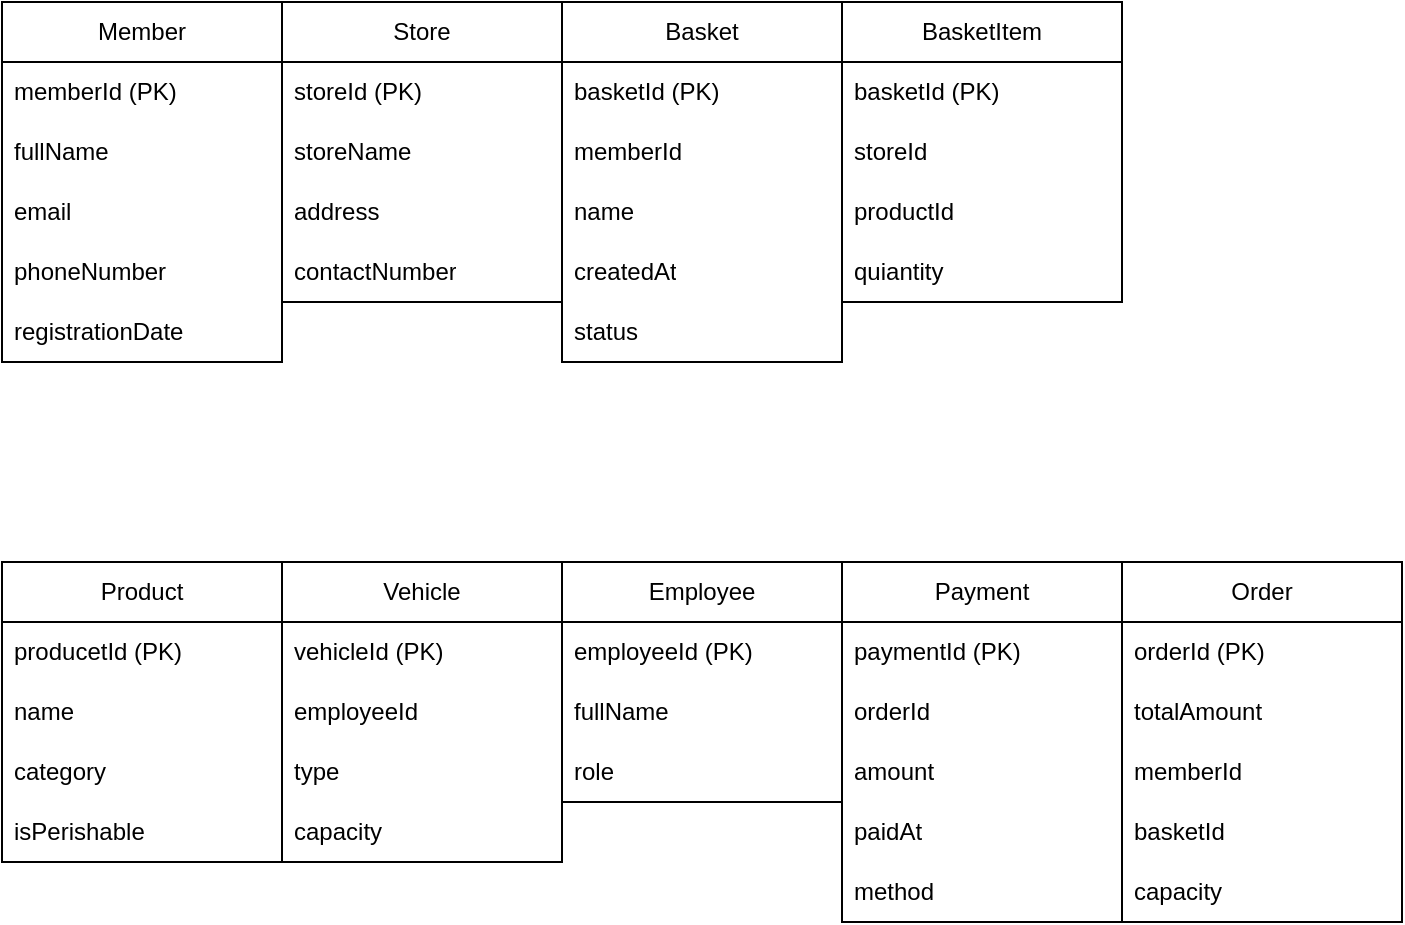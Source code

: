 <mxfile version="28.2.5">
  <diagram name="Page-1" id="laOynzhPpjdmW-CdgGyL">
    <mxGraphModel dx="1149" dy="458" grid="1" gridSize="10" guides="1" tooltips="1" connect="1" arrows="1" fold="1" page="1" pageScale="1" pageWidth="1169" pageHeight="827" math="0" shadow="0">
      <root>
        <mxCell id="0" />
        <mxCell id="1" parent="0" />
        <mxCell id="v90WLhtirhXJfasFhO05-21" value="Member" style="swimlane;fontStyle=0;childLayout=stackLayout;horizontal=1;startSize=30;horizontalStack=0;resizeParent=1;resizeParentMax=0;resizeLast=0;collapsible=1;marginBottom=0;whiteSpace=wrap;html=1;" vertex="1" parent="1">
          <mxGeometry width="140" height="180" as="geometry" />
        </mxCell>
        <mxCell id="v90WLhtirhXJfasFhO05-22" value="memberId (PK)" style="text;strokeColor=none;fillColor=none;align=left;verticalAlign=middle;spacingLeft=4;spacingRight=4;overflow=hidden;points=[[0,0.5],[1,0.5]];portConstraint=eastwest;rotatable=0;whiteSpace=wrap;html=1;" vertex="1" parent="v90WLhtirhXJfasFhO05-21">
          <mxGeometry y="30" width="140" height="30" as="geometry" />
        </mxCell>
        <mxCell id="v90WLhtirhXJfasFhO05-23" value="fullName" style="text;strokeColor=none;fillColor=none;align=left;verticalAlign=middle;spacingLeft=4;spacingRight=4;overflow=hidden;points=[[0,0.5],[1,0.5]];portConstraint=eastwest;rotatable=0;whiteSpace=wrap;html=1;" vertex="1" parent="v90WLhtirhXJfasFhO05-21">
          <mxGeometry y="60" width="140" height="30" as="geometry" />
        </mxCell>
        <mxCell id="v90WLhtirhXJfasFhO05-25" value="email" style="text;strokeColor=none;fillColor=none;align=left;verticalAlign=middle;spacingLeft=4;spacingRight=4;overflow=hidden;points=[[0,0.5],[1,0.5]];portConstraint=eastwest;rotatable=0;whiteSpace=wrap;html=1;" vertex="1" parent="v90WLhtirhXJfasFhO05-21">
          <mxGeometry y="90" width="140" height="30" as="geometry" />
        </mxCell>
        <mxCell id="v90WLhtirhXJfasFhO05-26" value="phoneNumber" style="text;strokeColor=none;fillColor=none;align=left;verticalAlign=middle;spacingLeft=4;spacingRight=4;overflow=hidden;points=[[0,0.5],[1,0.5]];portConstraint=eastwest;rotatable=0;whiteSpace=wrap;html=1;" vertex="1" parent="v90WLhtirhXJfasFhO05-21">
          <mxGeometry y="120" width="140" height="30" as="geometry" />
        </mxCell>
        <mxCell id="v90WLhtirhXJfasFhO05-28" value="registrationDate" style="text;strokeColor=none;fillColor=none;align=left;verticalAlign=middle;spacingLeft=4;spacingRight=4;overflow=hidden;points=[[0,0.5],[1,0.5]];portConstraint=eastwest;rotatable=0;whiteSpace=wrap;html=1;" vertex="1" parent="v90WLhtirhXJfasFhO05-21">
          <mxGeometry y="150" width="140" height="30" as="geometry" />
        </mxCell>
        <mxCell id="v90WLhtirhXJfasFhO05-29" value="Store" style="swimlane;fontStyle=0;childLayout=stackLayout;horizontal=1;startSize=30;horizontalStack=0;resizeParent=1;resizeParentMax=0;resizeLast=0;collapsible=1;marginBottom=0;whiteSpace=wrap;html=1;" vertex="1" parent="1">
          <mxGeometry x="140" width="140" height="150" as="geometry" />
        </mxCell>
        <mxCell id="v90WLhtirhXJfasFhO05-30" value="storeId (PK)" style="text;strokeColor=none;fillColor=none;align=left;verticalAlign=middle;spacingLeft=4;spacingRight=4;overflow=hidden;points=[[0,0.5],[1,0.5]];portConstraint=eastwest;rotatable=0;whiteSpace=wrap;html=1;" vertex="1" parent="v90WLhtirhXJfasFhO05-29">
          <mxGeometry y="30" width="140" height="30" as="geometry" />
        </mxCell>
        <mxCell id="v90WLhtirhXJfasFhO05-31" value="storeName" style="text;strokeColor=none;fillColor=none;align=left;verticalAlign=middle;spacingLeft=4;spacingRight=4;overflow=hidden;points=[[0,0.5],[1,0.5]];portConstraint=eastwest;rotatable=0;whiteSpace=wrap;html=1;" vertex="1" parent="v90WLhtirhXJfasFhO05-29">
          <mxGeometry y="60" width="140" height="30" as="geometry" />
        </mxCell>
        <mxCell id="v90WLhtirhXJfasFhO05-32" value="address" style="text;strokeColor=none;fillColor=none;align=left;verticalAlign=middle;spacingLeft=4;spacingRight=4;overflow=hidden;points=[[0,0.5],[1,0.5]];portConstraint=eastwest;rotatable=0;whiteSpace=wrap;html=1;" vertex="1" parent="v90WLhtirhXJfasFhO05-29">
          <mxGeometry y="90" width="140" height="30" as="geometry" />
        </mxCell>
        <mxCell id="v90WLhtirhXJfasFhO05-33" value="contactNumber" style="text;strokeColor=none;fillColor=none;align=left;verticalAlign=middle;spacingLeft=4;spacingRight=4;overflow=hidden;points=[[0,0.5],[1,0.5]];portConstraint=eastwest;rotatable=0;whiteSpace=wrap;html=1;" vertex="1" parent="v90WLhtirhXJfasFhO05-29">
          <mxGeometry y="120" width="140" height="30" as="geometry" />
        </mxCell>
        <mxCell id="v90WLhtirhXJfasFhO05-34" value="Product" style="swimlane;fontStyle=0;childLayout=stackLayout;horizontal=1;startSize=30;horizontalStack=0;resizeParent=1;resizeParentMax=0;resizeLast=0;collapsible=1;marginBottom=0;whiteSpace=wrap;html=1;" vertex="1" parent="1">
          <mxGeometry y="280" width="140" height="150" as="geometry" />
        </mxCell>
        <mxCell id="v90WLhtirhXJfasFhO05-35" value="producetId (PK)" style="text;strokeColor=none;fillColor=none;align=left;verticalAlign=middle;spacingLeft=4;spacingRight=4;overflow=hidden;points=[[0,0.5],[1,0.5]];portConstraint=eastwest;rotatable=0;whiteSpace=wrap;html=1;" vertex="1" parent="v90WLhtirhXJfasFhO05-34">
          <mxGeometry y="30" width="140" height="30" as="geometry" />
        </mxCell>
        <mxCell id="v90WLhtirhXJfasFhO05-36" value="name" style="text;strokeColor=none;fillColor=none;align=left;verticalAlign=middle;spacingLeft=4;spacingRight=4;overflow=hidden;points=[[0,0.5],[1,0.5]];portConstraint=eastwest;rotatable=0;whiteSpace=wrap;html=1;" vertex="1" parent="v90WLhtirhXJfasFhO05-34">
          <mxGeometry y="60" width="140" height="30" as="geometry" />
        </mxCell>
        <mxCell id="v90WLhtirhXJfasFhO05-37" value="category" style="text;strokeColor=none;fillColor=none;align=left;verticalAlign=middle;spacingLeft=4;spacingRight=4;overflow=hidden;points=[[0,0.5],[1,0.5]];portConstraint=eastwest;rotatable=0;whiteSpace=wrap;html=1;" vertex="1" parent="v90WLhtirhXJfasFhO05-34">
          <mxGeometry y="90" width="140" height="30" as="geometry" />
        </mxCell>
        <mxCell id="v90WLhtirhXJfasFhO05-38" value="isPerishable" style="text;strokeColor=none;fillColor=none;align=left;verticalAlign=middle;spacingLeft=4;spacingRight=4;overflow=hidden;points=[[0,0.5],[1,0.5]];portConstraint=eastwest;rotatable=0;whiteSpace=wrap;html=1;" vertex="1" parent="v90WLhtirhXJfasFhO05-34">
          <mxGeometry y="120" width="140" height="30" as="geometry" />
        </mxCell>
        <mxCell id="v90WLhtirhXJfasFhO05-39" value="BasketItem" style="swimlane;fontStyle=0;childLayout=stackLayout;horizontal=1;startSize=30;horizontalStack=0;resizeParent=1;resizeParentMax=0;resizeLast=0;collapsible=1;marginBottom=0;whiteSpace=wrap;html=1;" vertex="1" parent="1">
          <mxGeometry x="420" width="140" height="150" as="geometry" />
        </mxCell>
        <mxCell id="v90WLhtirhXJfasFhO05-40" value="basketId (PK)" style="text;strokeColor=none;fillColor=none;align=left;verticalAlign=middle;spacingLeft=4;spacingRight=4;overflow=hidden;points=[[0,0.5],[1,0.5]];portConstraint=eastwest;rotatable=0;whiteSpace=wrap;html=1;" vertex="1" parent="v90WLhtirhXJfasFhO05-39">
          <mxGeometry y="30" width="140" height="30" as="geometry" />
        </mxCell>
        <mxCell id="v90WLhtirhXJfasFhO05-41" value="storeId" style="text;strokeColor=none;fillColor=none;align=left;verticalAlign=middle;spacingLeft=4;spacingRight=4;overflow=hidden;points=[[0,0.5],[1,0.5]];portConstraint=eastwest;rotatable=0;whiteSpace=wrap;html=1;" vertex="1" parent="v90WLhtirhXJfasFhO05-39">
          <mxGeometry y="60" width="140" height="30" as="geometry" />
        </mxCell>
        <mxCell id="v90WLhtirhXJfasFhO05-42" value="productId" style="text;strokeColor=none;fillColor=none;align=left;verticalAlign=middle;spacingLeft=4;spacingRight=4;overflow=hidden;points=[[0,0.5],[1,0.5]];portConstraint=eastwest;rotatable=0;whiteSpace=wrap;html=1;" vertex="1" parent="v90WLhtirhXJfasFhO05-39">
          <mxGeometry y="90" width="140" height="30" as="geometry" />
        </mxCell>
        <mxCell id="v90WLhtirhXJfasFhO05-43" value="quiantity" style="text;strokeColor=none;fillColor=none;align=left;verticalAlign=middle;spacingLeft=4;spacingRight=4;overflow=hidden;points=[[0,0.5],[1,0.5]];portConstraint=eastwest;rotatable=0;whiteSpace=wrap;html=1;" vertex="1" parent="v90WLhtirhXJfasFhO05-39">
          <mxGeometry y="120" width="140" height="30" as="geometry" />
        </mxCell>
        <mxCell id="v90WLhtirhXJfasFhO05-44" value="Basket" style="swimlane;fontStyle=0;childLayout=stackLayout;horizontal=1;startSize=30;horizontalStack=0;resizeParent=1;resizeParentMax=0;resizeLast=0;collapsible=1;marginBottom=0;whiteSpace=wrap;html=1;" vertex="1" parent="1">
          <mxGeometry x="280" width="140" height="180" as="geometry" />
        </mxCell>
        <mxCell id="v90WLhtirhXJfasFhO05-45" value="basketId (PK)" style="text;strokeColor=none;fillColor=none;align=left;verticalAlign=middle;spacingLeft=4;spacingRight=4;overflow=hidden;points=[[0,0.5],[1,0.5]];portConstraint=eastwest;rotatable=0;whiteSpace=wrap;html=1;" vertex="1" parent="v90WLhtirhXJfasFhO05-44">
          <mxGeometry y="30" width="140" height="30" as="geometry" />
        </mxCell>
        <mxCell id="v90WLhtirhXJfasFhO05-46" value="memberId" style="text;strokeColor=none;fillColor=none;align=left;verticalAlign=middle;spacingLeft=4;spacingRight=4;overflow=hidden;points=[[0,0.5],[1,0.5]];portConstraint=eastwest;rotatable=0;whiteSpace=wrap;html=1;" vertex="1" parent="v90WLhtirhXJfasFhO05-44">
          <mxGeometry y="60" width="140" height="30" as="geometry" />
        </mxCell>
        <mxCell id="v90WLhtirhXJfasFhO05-47" value="name" style="text;strokeColor=none;fillColor=none;align=left;verticalAlign=middle;spacingLeft=4;spacingRight=4;overflow=hidden;points=[[0,0.5],[1,0.5]];portConstraint=eastwest;rotatable=0;whiteSpace=wrap;html=1;" vertex="1" parent="v90WLhtirhXJfasFhO05-44">
          <mxGeometry y="90" width="140" height="30" as="geometry" />
        </mxCell>
        <mxCell id="v90WLhtirhXJfasFhO05-48" value="createdAt" style="text;strokeColor=none;fillColor=none;align=left;verticalAlign=middle;spacingLeft=4;spacingRight=4;overflow=hidden;points=[[0,0.5],[1,0.5]];portConstraint=eastwest;rotatable=0;whiteSpace=wrap;html=1;" vertex="1" parent="v90WLhtirhXJfasFhO05-44">
          <mxGeometry y="120" width="140" height="30" as="geometry" />
        </mxCell>
        <mxCell id="v90WLhtirhXJfasFhO05-49" value="status" style="text;strokeColor=none;fillColor=none;align=left;verticalAlign=middle;spacingLeft=4;spacingRight=4;overflow=hidden;points=[[0,0.5],[1,0.5]];portConstraint=eastwest;rotatable=0;whiteSpace=wrap;html=1;" vertex="1" parent="v90WLhtirhXJfasFhO05-44">
          <mxGeometry y="150" width="140" height="30" as="geometry" />
        </mxCell>
        <mxCell id="v90WLhtirhXJfasFhO05-50" value="Vehicle" style="swimlane;fontStyle=0;childLayout=stackLayout;horizontal=1;startSize=30;horizontalStack=0;resizeParent=1;resizeParentMax=0;resizeLast=0;collapsible=1;marginBottom=0;whiteSpace=wrap;html=1;" vertex="1" parent="1">
          <mxGeometry x="140" y="280" width="140" height="150" as="geometry" />
        </mxCell>
        <mxCell id="v90WLhtirhXJfasFhO05-51" value="vehicleId (PK)" style="text;strokeColor=none;fillColor=none;align=left;verticalAlign=middle;spacingLeft=4;spacingRight=4;overflow=hidden;points=[[0,0.5],[1,0.5]];portConstraint=eastwest;rotatable=0;whiteSpace=wrap;html=1;" vertex="1" parent="v90WLhtirhXJfasFhO05-50">
          <mxGeometry y="30" width="140" height="30" as="geometry" />
        </mxCell>
        <mxCell id="v90WLhtirhXJfasFhO05-52" value="employeeId" style="text;strokeColor=none;fillColor=none;align=left;verticalAlign=middle;spacingLeft=4;spacingRight=4;overflow=hidden;points=[[0,0.5],[1,0.5]];portConstraint=eastwest;rotatable=0;whiteSpace=wrap;html=1;" vertex="1" parent="v90WLhtirhXJfasFhO05-50">
          <mxGeometry y="60" width="140" height="30" as="geometry" />
        </mxCell>
        <mxCell id="v90WLhtirhXJfasFhO05-53" value="type" style="text;strokeColor=none;fillColor=none;align=left;verticalAlign=middle;spacingLeft=4;spacingRight=4;overflow=hidden;points=[[0,0.5],[1,0.5]];portConstraint=eastwest;rotatable=0;whiteSpace=wrap;html=1;" vertex="1" parent="v90WLhtirhXJfasFhO05-50">
          <mxGeometry y="90" width="140" height="30" as="geometry" />
        </mxCell>
        <mxCell id="v90WLhtirhXJfasFhO05-54" value="capacity" style="text;strokeColor=none;fillColor=none;align=left;verticalAlign=middle;spacingLeft=4;spacingRight=4;overflow=hidden;points=[[0,0.5],[1,0.5]];portConstraint=eastwest;rotatable=0;whiteSpace=wrap;html=1;" vertex="1" parent="v90WLhtirhXJfasFhO05-50">
          <mxGeometry y="120" width="140" height="30" as="geometry" />
        </mxCell>
        <mxCell id="v90WLhtirhXJfasFhO05-55" value="Employee" style="swimlane;fontStyle=0;childLayout=stackLayout;horizontal=1;startSize=30;horizontalStack=0;resizeParent=1;resizeParentMax=0;resizeLast=0;collapsible=1;marginBottom=0;whiteSpace=wrap;html=1;" vertex="1" parent="1">
          <mxGeometry x="280" y="280" width="140" height="120" as="geometry" />
        </mxCell>
        <mxCell id="v90WLhtirhXJfasFhO05-56" value="employeeId (PK)" style="text;strokeColor=none;fillColor=none;align=left;verticalAlign=middle;spacingLeft=4;spacingRight=4;overflow=hidden;points=[[0,0.5],[1,0.5]];portConstraint=eastwest;rotatable=0;whiteSpace=wrap;html=1;" vertex="1" parent="v90WLhtirhXJfasFhO05-55">
          <mxGeometry y="30" width="140" height="30" as="geometry" />
        </mxCell>
        <mxCell id="v90WLhtirhXJfasFhO05-57" value="fullName" style="text;strokeColor=none;fillColor=none;align=left;verticalAlign=middle;spacingLeft=4;spacingRight=4;overflow=hidden;points=[[0,0.5],[1,0.5]];portConstraint=eastwest;rotatable=0;whiteSpace=wrap;html=1;" vertex="1" parent="v90WLhtirhXJfasFhO05-55">
          <mxGeometry y="60" width="140" height="30" as="geometry" />
        </mxCell>
        <mxCell id="v90WLhtirhXJfasFhO05-59" value="role" style="text;strokeColor=none;fillColor=none;align=left;verticalAlign=middle;spacingLeft=4;spacingRight=4;overflow=hidden;points=[[0,0.5],[1,0.5]];portConstraint=eastwest;rotatable=0;whiteSpace=wrap;html=1;" vertex="1" parent="v90WLhtirhXJfasFhO05-55">
          <mxGeometry y="90" width="140" height="30" as="geometry" />
        </mxCell>
        <mxCell id="v90WLhtirhXJfasFhO05-60" value="Payment" style="swimlane;fontStyle=0;childLayout=stackLayout;horizontal=1;startSize=30;horizontalStack=0;resizeParent=1;resizeParentMax=0;resizeLast=0;collapsible=1;marginBottom=0;whiteSpace=wrap;html=1;" vertex="1" parent="1">
          <mxGeometry x="420" y="280" width="140" height="180" as="geometry" />
        </mxCell>
        <mxCell id="v90WLhtirhXJfasFhO05-61" value="paymentId (PK)" style="text;strokeColor=none;fillColor=none;align=left;verticalAlign=middle;spacingLeft=4;spacingRight=4;overflow=hidden;points=[[0,0.5],[1,0.5]];portConstraint=eastwest;rotatable=0;whiteSpace=wrap;html=1;" vertex="1" parent="v90WLhtirhXJfasFhO05-60">
          <mxGeometry y="30" width="140" height="30" as="geometry" />
        </mxCell>
        <mxCell id="v90WLhtirhXJfasFhO05-62" value="orderId" style="text;strokeColor=none;fillColor=none;align=left;verticalAlign=middle;spacingLeft=4;spacingRight=4;overflow=hidden;points=[[0,0.5],[1,0.5]];portConstraint=eastwest;rotatable=0;whiteSpace=wrap;html=1;" vertex="1" parent="v90WLhtirhXJfasFhO05-60">
          <mxGeometry y="60" width="140" height="30" as="geometry" />
        </mxCell>
        <mxCell id="v90WLhtirhXJfasFhO05-63" value="amount" style="text;strokeColor=none;fillColor=none;align=left;verticalAlign=middle;spacingLeft=4;spacingRight=4;overflow=hidden;points=[[0,0.5],[1,0.5]];portConstraint=eastwest;rotatable=0;whiteSpace=wrap;html=1;" vertex="1" parent="v90WLhtirhXJfasFhO05-60">
          <mxGeometry y="90" width="140" height="30" as="geometry" />
        </mxCell>
        <mxCell id="v90WLhtirhXJfasFhO05-64" value="paidAt" style="text;strokeColor=none;fillColor=none;align=left;verticalAlign=middle;spacingLeft=4;spacingRight=4;overflow=hidden;points=[[0,0.5],[1,0.5]];portConstraint=eastwest;rotatable=0;whiteSpace=wrap;html=1;" vertex="1" parent="v90WLhtirhXJfasFhO05-60">
          <mxGeometry y="120" width="140" height="30" as="geometry" />
        </mxCell>
        <mxCell id="v90WLhtirhXJfasFhO05-65" value="method" style="text;strokeColor=none;fillColor=none;align=left;verticalAlign=middle;spacingLeft=4;spacingRight=4;overflow=hidden;points=[[0,0.5],[1,0.5]];portConstraint=eastwest;rotatable=0;whiteSpace=wrap;html=1;" vertex="1" parent="v90WLhtirhXJfasFhO05-60">
          <mxGeometry y="150" width="140" height="30" as="geometry" />
        </mxCell>
        <mxCell id="v90WLhtirhXJfasFhO05-66" value="Order" style="swimlane;fontStyle=0;childLayout=stackLayout;horizontal=1;startSize=30;horizontalStack=0;resizeParent=1;resizeParentMax=0;resizeLast=0;collapsible=1;marginBottom=0;whiteSpace=wrap;html=1;" vertex="1" parent="1">
          <mxGeometry x="560" y="280" width="140" height="180" as="geometry" />
        </mxCell>
        <mxCell id="v90WLhtirhXJfasFhO05-67" value="orderId (PK)" style="text;strokeColor=none;fillColor=none;align=left;verticalAlign=middle;spacingLeft=4;spacingRight=4;overflow=hidden;points=[[0,0.5],[1,0.5]];portConstraint=eastwest;rotatable=0;whiteSpace=wrap;html=1;" vertex="1" parent="v90WLhtirhXJfasFhO05-66">
          <mxGeometry y="30" width="140" height="30" as="geometry" />
        </mxCell>
        <mxCell id="v90WLhtirhXJfasFhO05-68" value="totalAmount" style="text;strokeColor=none;fillColor=none;align=left;verticalAlign=middle;spacingLeft=4;spacingRight=4;overflow=hidden;points=[[0,0.5],[1,0.5]];portConstraint=eastwest;rotatable=0;whiteSpace=wrap;html=1;" vertex="1" parent="v90WLhtirhXJfasFhO05-66">
          <mxGeometry y="60" width="140" height="30" as="geometry" />
        </mxCell>
        <mxCell id="v90WLhtirhXJfasFhO05-69" value="memberId" style="text;strokeColor=none;fillColor=none;align=left;verticalAlign=middle;spacingLeft=4;spacingRight=4;overflow=hidden;points=[[0,0.5],[1,0.5]];portConstraint=eastwest;rotatable=0;whiteSpace=wrap;html=1;" vertex="1" parent="v90WLhtirhXJfasFhO05-66">
          <mxGeometry y="90" width="140" height="30" as="geometry" />
        </mxCell>
        <mxCell id="v90WLhtirhXJfasFhO05-70" value="basketId" style="text;strokeColor=none;fillColor=none;align=left;verticalAlign=middle;spacingLeft=4;spacingRight=4;overflow=hidden;points=[[0,0.5],[1,0.5]];portConstraint=eastwest;rotatable=0;whiteSpace=wrap;html=1;" vertex="1" parent="v90WLhtirhXJfasFhO05-66">
          <mxGeometry y="120" width="140" height="30" as="geometry" />
        </mxCell>
        <mxCell id="v90WLhtirhXJfasFhO05-71" value="capacity" style="text;strokeColor=none;fillColor=none;align=left;verticalAlign=middle;spacingLeft=4;spacingRight=4;overflow=hidden;points=[[0,0.5],[1,0.5]];portConstraint=eastwest;rotatable=0;whiteSpace=wrap;html=1;" vertex="1" parent="v90WLhtirhXJfasFhO05-66">
          <mxGeometry y="150" width="140" height="30" as="geometry" />
        </mxCell>
      </root>
    </mxGraphModel>
  </diagram>
</mxfile>
